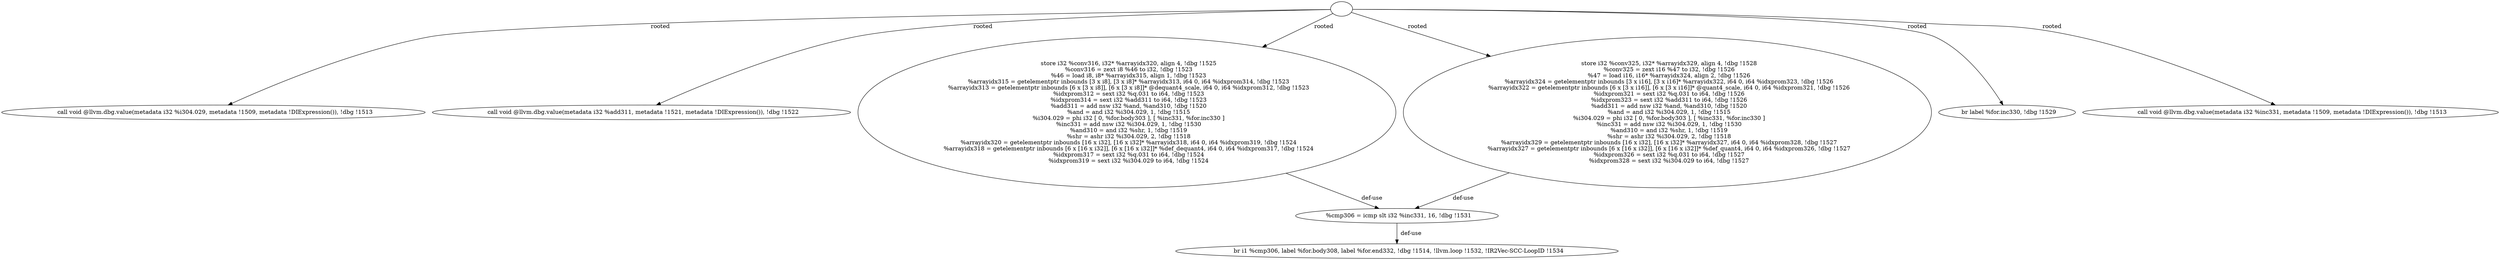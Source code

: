 digraph G {
1 [label="  call void @llvm.dbg.value(metadata i32 %i304.029, metadata !1509, metadata !DIExpression()), !dbg !1513"];
2 [label="  call void @llvm.dbg.value(metadata i32 %add311, metadata !1521, metadata !DIExpression()), !dbg !1522"];
3 [label="  store i32 %conv316, i32* %arrayidx320, align 4, !dbg !1525
  %conv316 = zext i8 %46 to i32, !dbg !1523
  %46 = load i8, i8* %arrayidx315, align 1, !dbg !1523
  %arrayidx315 = getelementptr inbounds [3 x i8], [3 x i8]* %arrayidx313, i64 0, i64 %idxprom314, !dbg !1523
  %arrayidx313 = getelementptr inbounds [6 x [3 x i8]], [6 x [3 x i8]]* @dequant4_scale, i64 0, i64 %idxprom312, !dbg !1523
  %idxprom312 = sext i32 %q.031 to i64, !dbg !1523
  %idxprom314 = sext i32 %add311 to i64, !dbg !1523
  %add311 = add nsw i32 %and, %and310, !dbg !1520
  %and = and i32 %i304.029, 1, !dbg !1515
  %i304.029 = phi i32 [ 0, %for.body303 ], [ %inc331, %for.inc330 ]
  %inc331 = add nsw i32 %i304.029, 1, !dbg !1530
  %and310 = and i32 %shr, 1, !dbg !1519
  %shr = ashr i32 %i304.029, 2, !dbg !1518
  %arrayidx320 = getelementptr inbounds [16 x i32], [16 x i32]* %arrayidx318, i64 0, i64 %idxprom319, !dbg !1524
  %arrayidx318 = getelementptr inbounds [6 x [16 x i32]], [6 x [16 x i32]]* %def_dequant4, i64 0, i64 %idxprom317, !dbg !1524
  %idxprom317 = sext i32 %q.031 to i64, !dbg !1524
  %idxprom319 = sext i32 %i304.029 to i64, !dbg !1524"];
4 [label="  store i32 %conv325, i32* %arrayidx329, align 4, !dbg !1528
  %conv325 = zext i16 %47 to i32, !dbg !1526
  %47 = load i16, i16* %arrayidx324, align 2, !dbg !1526
  %arrayidx324 = getelementptr inbounds [3 x i16], [3 x i16]* %arrayidx322, i64 0, i64 %idxprom323, !dbg !1526
  %arrayidx322 = getelementptr inbounds [6 x [3 x i16]], [6 x [3 x i16]]* @quant4_scale, i64 0, i64 %idxprom321, !dbg !1526
  %idxprom321 = sext i32 %q.031 to i64, !dbg !1526
  %idxprom323 = sext i32 %add311 to i64, !dbg !1526
  %add311 = add nsw i32 %and, %and310, !dbg !1520
  %and = and i32 %i304.029, 1, !dbg !1515
  %i304.029 = phi i32 [ 0, %for.body303 ], [ %inc331, %for.inc330 ]
  %inc331 = add nsw i32 %i304.029, 1, !dbg !1530
  %and310 = and i32 %shr, 1, !dbg !1519
  %shr = ashr i32 %i304.029, 2, !dbg !1518
  %arrayidx329 = getelementptr inbounds [16 x i32], [16 x i32]* %arrayidx327, i64 0, i64 %idxprom328, !dbg !1527
  %arrayidx327 = getelementptr inbounds [6 x [16 x i32]], [6 x [16 x i32]]* %def_quant4, i64 0, i64 %idxprom326, !dbg !1527
  %idxprom326 = sext i32 %q.031 to i64, !dbg !1527
  %idxprom328 = sext i32 %i304.029 to i64, !dbg !1527"];
5 [label="  br label %for.inc330, !dbg !1529"];
6 [label="  call void @llvm.dbg.value(metadata i32 %inc331, metadata !1509, metadata !DIExpression()), !dbg !1513"];
7 [label="  %cmp306 = icmp slt i32 %inc331, 16, !dbg !1531"];
8 [label="  br i1 %cmp306, label %for.body308, label %for.end332, !dbg !1514, !llvm.loop !1532, !IR2Vec-SCC-LoopID !1534"];
9 [label=""];
3 -> 7[label="  def-use"];
4 -> 7[label="  def-use"];
7 -> 8[label="  def-use"];
9 -> 1[label="  rooted"];
9 -> 2[label="  rooted"];
9 -> 3[label="  rooted"];
9 -> 4[label="  rooted"];
9 -> 5[label="  rooted"];
9 -> 6[label="  rooted"];
}